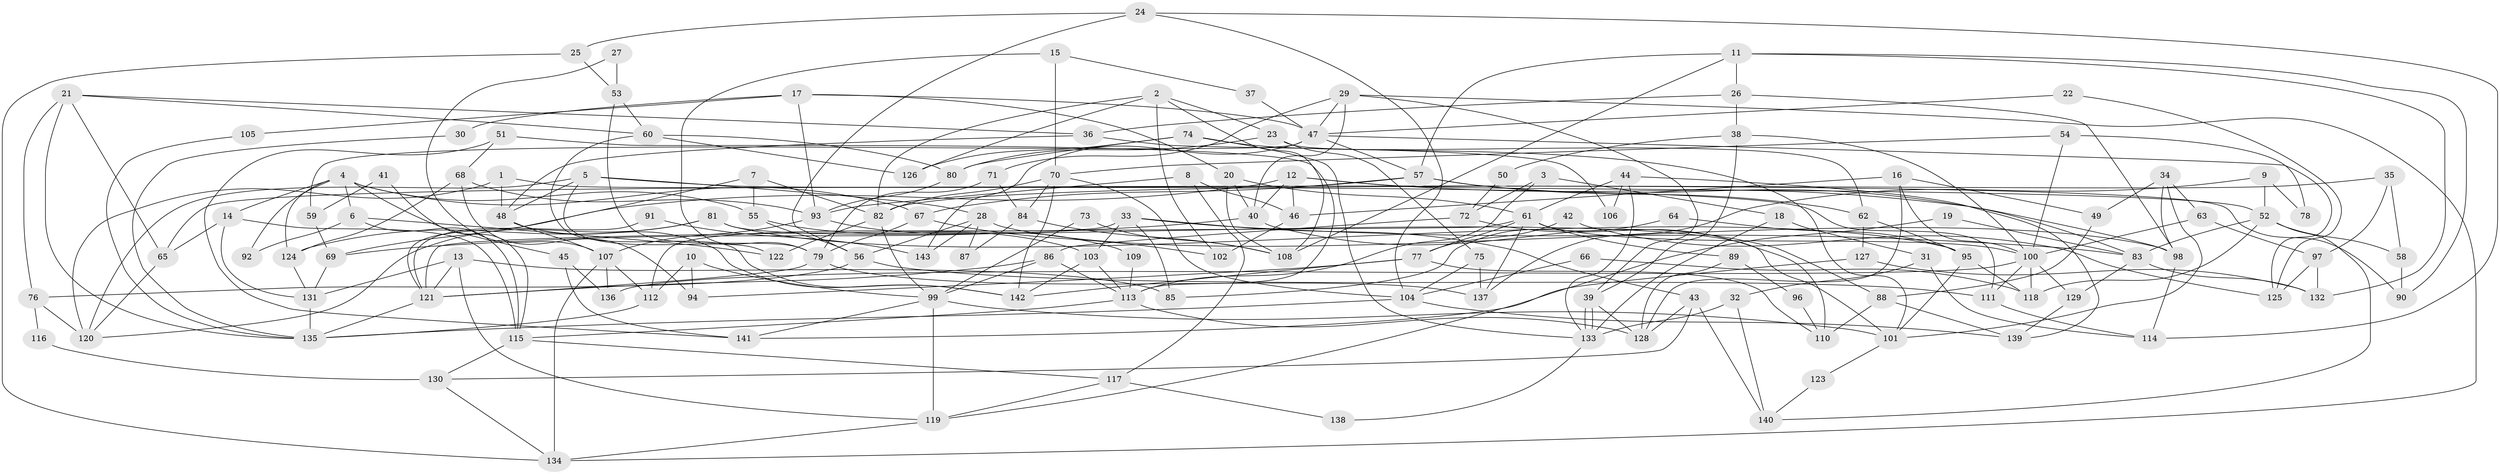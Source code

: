 // Generated by graph-tools (version 1.1) at 2025/26/03/09/25 03:26:12]
// undirected, 143 vertices, 286 edges
graph export_dot {
graph [start="1"]
  node [color=gray90,style=filled];
  1;
  2;
  3;
  4;
  5;
  6;
  7;
  8;
  9;
  10;
  11;
  12;
  13;
  14;
  15;
  16;
  17;
  18;
  19;
  20;
  21;
  22;
  23;
  24;
  25;
  26;
  27;
  28;
  29;
  30;
  31;
  32;
  33;
  34;
  35;
  36;
  37;
  38;
  39;
  40;
  41;
  42;
  43;
  44;
  45;
  46;
  47;
  48;
  49;
  50;
  51;
  52;
  53;
  54;
  55;
  56;
  57;
  58;
  59;
  60;
  61;
  62;
  63;
  64;
  65;
  66;
  67;
  68;
  69;
  70;
  71;
  72;
  73;
  74;
  75;
  76;
  77;
  78;
  79;
  80;
  81;
  82;
  83;
  84;
  85;
  86;
  87;
  88;
  89;
  90;
  91;
  92;
  93;
  94;
  95;
  96;
  97;
  98;
  99;
  100;
  101;
  102;
  103;
  104;
  105;
  106;
  107;
  108;
  109;
  110;
  111;
  112;
  113;
  114;
  115;
  116;
  117;
  118;
  119;
  120;
  121;
  122;
  123;
  124;
  125;
  126;
  127;
  128;
  129;
  130;
  131;
  132;
  133;
  134;
  135;
  136;
  137;
  138;
  139;
  140;
  141;
  142;
  143;
  1 -- 48;
  1 -- 120;
  1 -- 90;
  2 -- 108;
  2 -- 23;
  2 -- 82;
  2 -- 102;
  2 -- 126;
  3 -- 72;
  3 -- 113;
  3 -- 18;
  4 -- 6;
  4 -- 67;
  4 -- 14;
  4 -- 45;
  4 -- 55;
  4 -- 92;
  4 -- 124;
  5 -- 111;
  5 -- 28;
  5 -- 48;
  5 -- 120;
  5 -- 122;
  6 -- 115;
  6 -- 122;
  6 -- 92;
  7 -- 82;
  7 -- 121;
  7 -- 55;
  8 -- 93;
  8 -- 46;
  8 -- 117;
  9 -- 137;
  9 -- 52;
  9 -- 78;
  10 -- 94;
  10 -- 112;
  10 -- 99;
  11 -- 26;
  11 -- 132;
  11 -- 57;
  11 -- 90;
  11 -- 108;
  12 -- 69;
  12 -- 46;
  12 -- 40;
  12 -- 52;
  12 -- 98;
  13 -- 121;
  13 -- 119;
  13 -- 85;
  13 -- 131;
  14 -- 131;
  14 -- 65;
  14 -- 115;
  15 -- 79;
  15 -- 70;
  15 -- 37;
  16 -- 49;
  16 -- 100;
  16 -- 46;
  16 -- 128;
  17 -- 93;
  17 -- 20;
  17 -- 30;
  17 -- 47;
  17 -- 105;
  18 -- 133;
  18 -- 31;
  19 -- 119;
  19 -- 83;
  20 -- 40;
  20 -- 61;
  20 -- 108;
  21 -- 135;
  21 -- 76;
  21 -- 36;
  21 -- 60;
  21 -- 65;
  22 -- 47;
  22 -- 125;
  23 -- 80;
  23 -- 75;
  23 -- 62;
  24 -- 114;
  24 -- 104;
  24 -- 25;
  24 -- 56;
  25 -- 134;
  25 -- 53;
  26 -- 38;
  26 -- 98;
  26 -- 36;
  27 -- 107;
  27 -- 53;
  28 -- 98;
  28 -- 56;
  28 -- 87;
  28 -- 143;
  29 -- 47;
  29 -- 39;
  29 -- 40;
  29 -- 71;
  29 -- 134;
  30 -- 135;
  31 -- 32;
  31 -- 114;
  32 -- 140;
  32 -- 133;
  33 -- 43;
  33 -- 103;
  33 -- 83;
  33 -- 85;
  33 -- 112;
  34 -- 63;
  34 -- 101;
  34 -- 49;
  34 -- 98;
  35 -- 58;
  35 -- 82;
  35 -- 97;
  36 -- 48;
  36 -- 106;
  37 -- 47;
  38 -- 39;
  38 -- 100;
  38 -- 50;
  39 -- 128;
  39 -- 133;
  39 -- 133;
  40 -- 69;
  40 -- 88;
  41 -- 59;
  41 -- 115;
  42 -- 77;
  42 -- 125;
  43 -- 130;
  43 -- 128;
  43 -- 140;
  44 -- 139;
  44 -- 61;
  44 -- 106;
  44 -- 133;
  45 -- 141;
  45 -- 136;
  46 -- 102;
  47 -- 57;
  47 -- 59;
  47 -- 125;
  47 -- 143;
  48 -- 107;
  48 -- 142;
  49 -- 88;
  50 -- 72;
  51 -- 113;
  51 -- 68;
  51 -- 141;
  52 -- 83;
  52 -- 58;
  52 -- 118;
  52 -- 140;
  53 -- 60;
  53 -- 79;
  54 -- 70;
  54 -- 100;
  54 -- 78;
  55 -- 56;
  55 -- 103;
  56 -- 76;
  56 -- 111;
  57 -- 65;
  57 -- 62;
  57 -- 67;
  57 -- 83;
  58 -- 90;
  59 -- 69;
  60 -- 126;
  60 -- 80;
  60 -- 142;
  61 -- 100;
  61 -- 121;
  61 -- 77;
  61 -- 89;
  61 -- 137;
  62 -- 95;
  62 -- 127;
  63 -- 100;
  63 -- 97;
  64 -- 95;
  64 -- 85;
  65 -- 120;
  66 -- 118;
  66 -- 104;
  67 -- 79;
  67 -- 102;
  68 -- 124;
  68 -- 93;
  68 -- 94;
  69 -- 131;
  70 -- 84;
  70 -- 142;
  70 -- 82;
  70 -- 104;
  71 -- 79;
  71 -- 84;
  72 -- 86;
  72 -- 110;
  73 -- 108;
  73 -- 99;
  74 -- 101;
  74 -- 133;
  74 -- 80;
  74 -- 126;
  75 -- 137;
  75 -- 104;
  76 -- 120;
  76 -- 116;
  77 -- 142;
  77 -- 94;
  77 -- 110;
  79 -- 121;
  79 -- 137;
  80 -- 93;
  81 -- 95;
  81 -- 120;
  81 -- 101;
  81 -- 124;
  82 -- 99;
  82 -- 122;
  83 -- 129;
  83 -- 132;
  84 -- 108;
  84 -- 87;
  86 -- 113;
  86 -- 99;
  86 -- 121;
  88 -- 139;
  88 -- 110;
  89 -- 128;
  89 -- 96;
  91 -- 121;
  91 -- 143;
  93 -- 107;
  93 -- 109;
  95 -- 101;
  95 -- 118;
  96 -- 110;
  97 -- 132;
  97 -- 125;
  98 -- 114;
  99 -- 101;
  99 -- 119;
  99 -- 141;
  100 -- 111;
  100 -- 118;
  100 -- 129;
  100 -- 136;
  101 -- 123;
  103 -- 142;
  103 -- 113;
  104 -- 135;
  104 -- 139;
  105 -- 135;
  107 -- 136;
  107 -- 112;
  107 -- 134;
  109 -- 113;
  111 -- 114;
  112 -- 135;
  113 -- 115;
  113 -- 128;
  115 -- 117;
  115 -- 130;
  116 -- 130;
  117 -- 119;
  117 -- 138;
  119 -- 134;
  121 -- 135;
  123 -- 140;
  124 -- 131;
  127 -- 141;
  127 -- 132;
  129 -- 139;
  130 -- 134;
  131 -- 135;
  133 -- 138;
}

